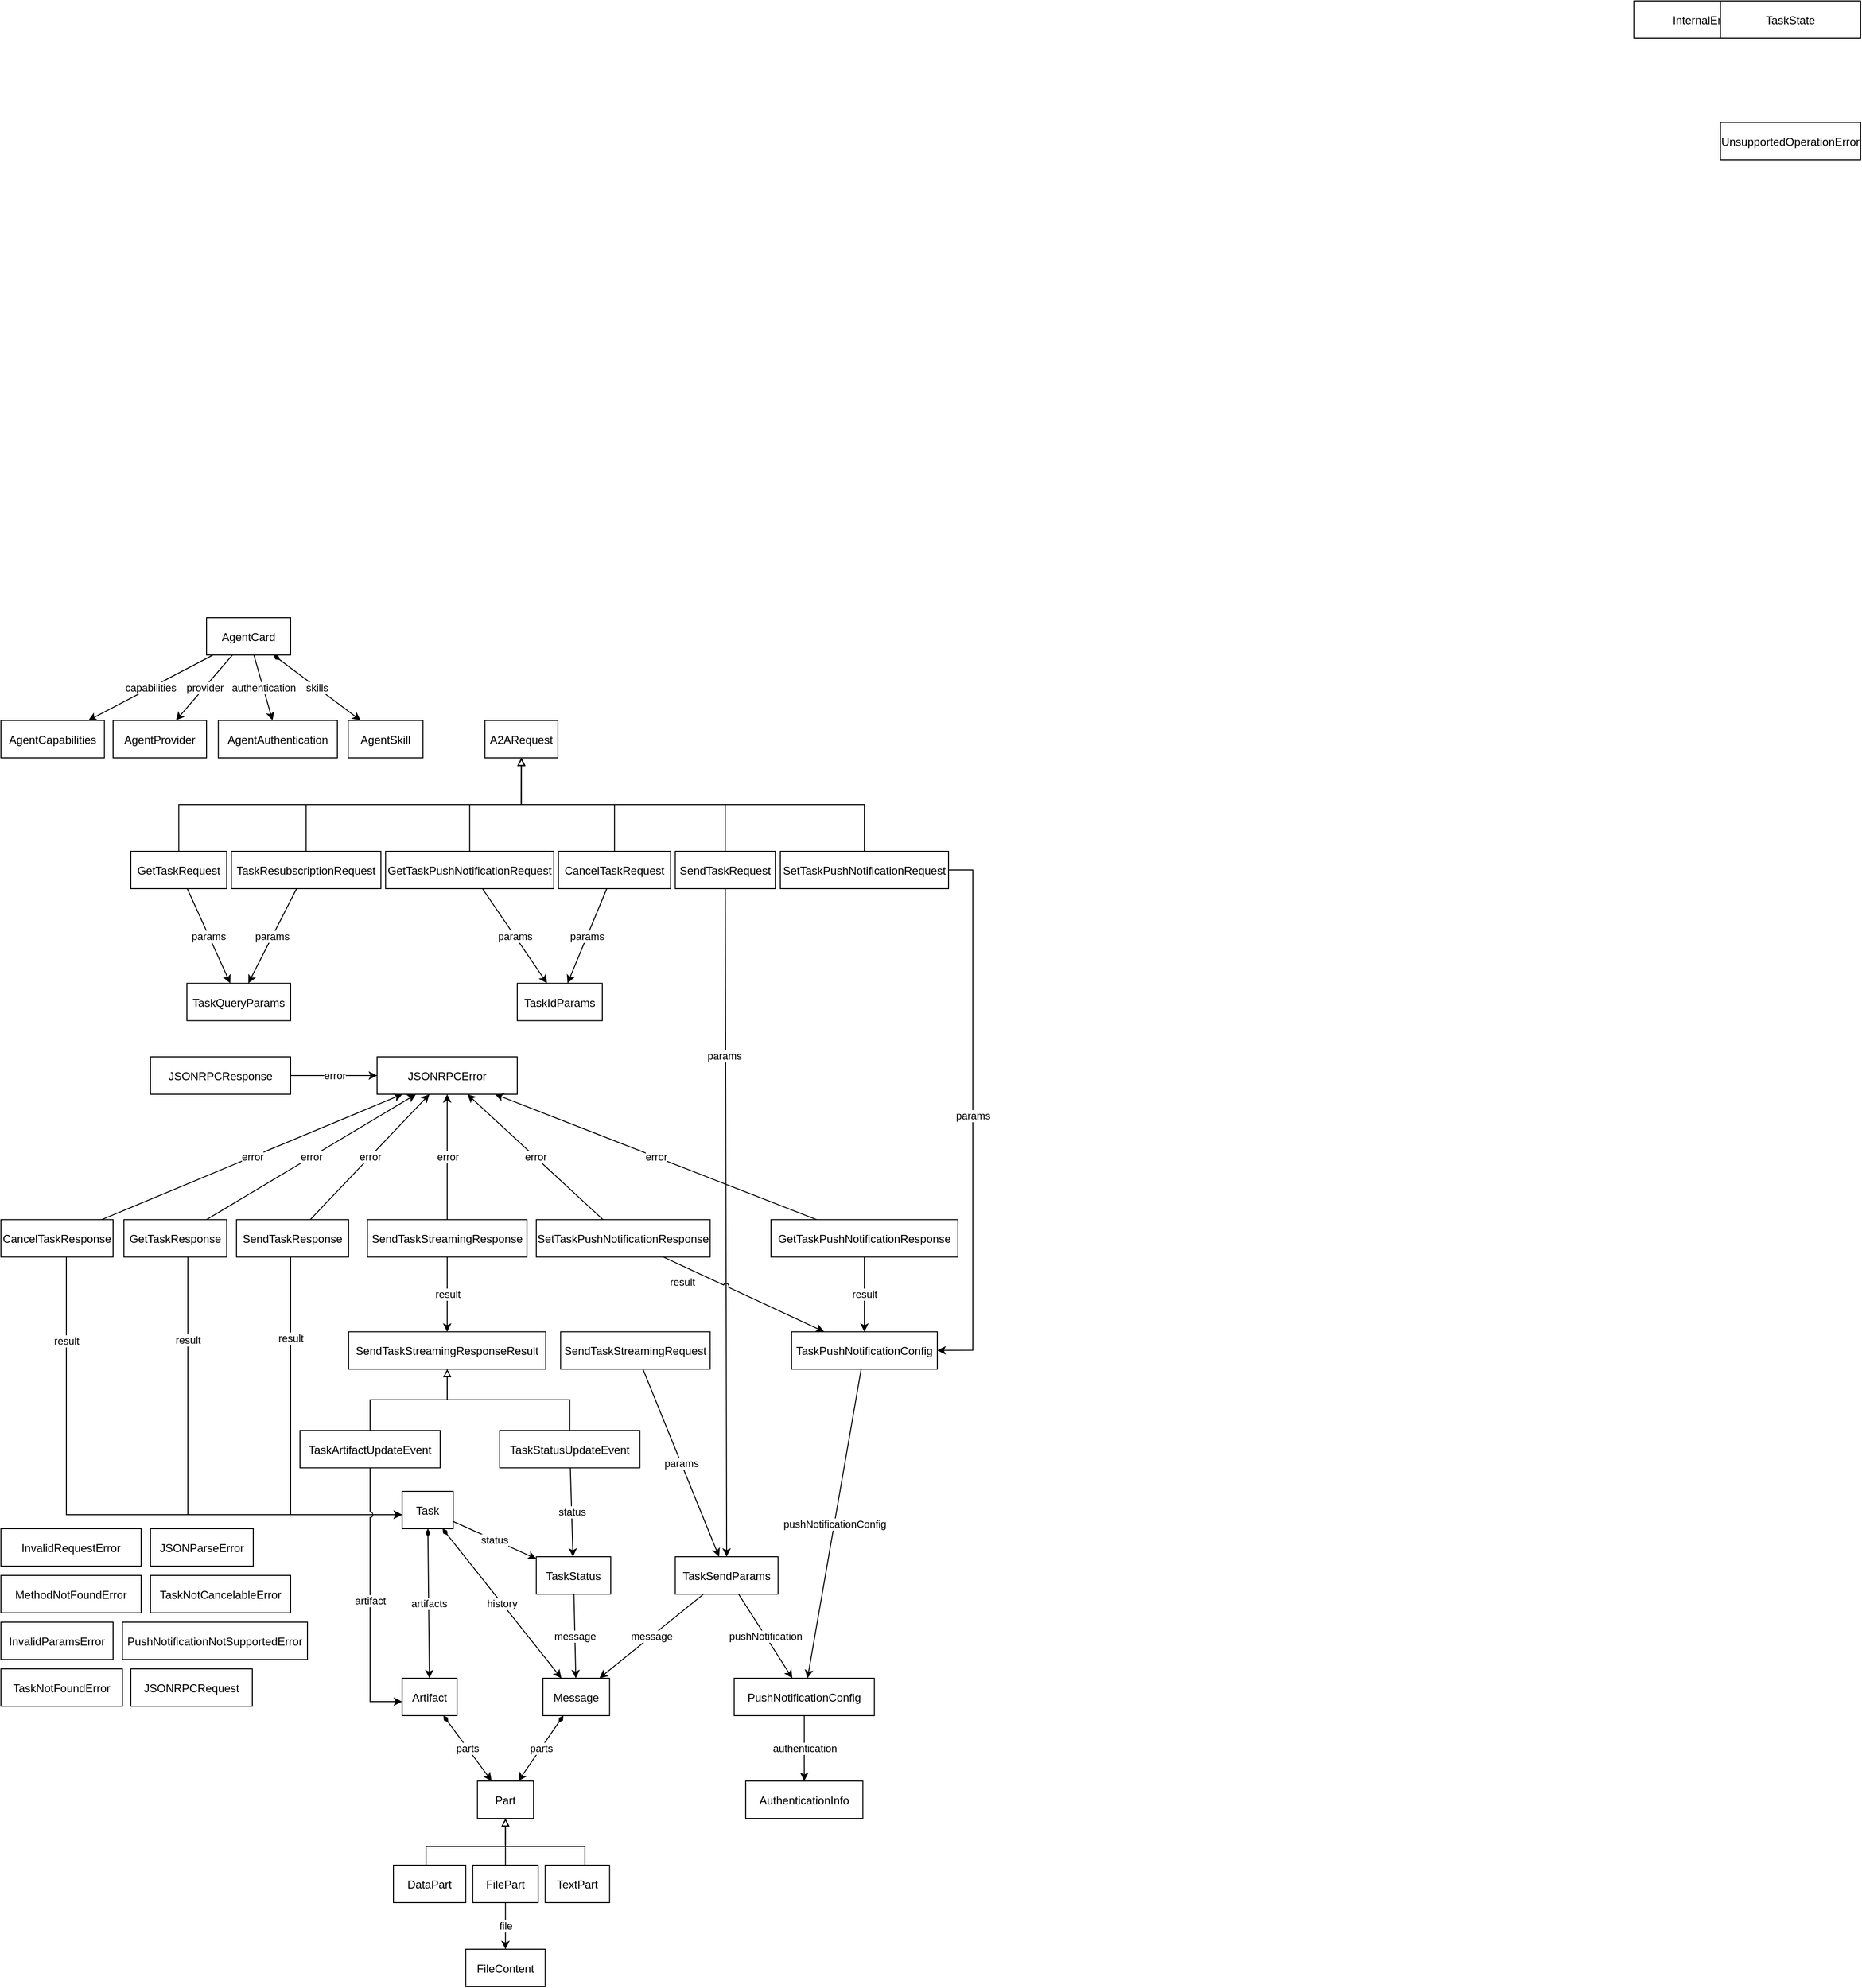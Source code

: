 <mxfile compressed="false" version="26.2.2">
  <diagram id="3f3dd8bb-8c46-4d42-bbed-04344557b37a" name="A2A">
    <mxGraphModel dx="3348" dy="1921" grid="1" gridSize="10" guides="1" tooltips="1" connect="1" arrows="1" fold="1" page="1" pageScale="1" pageWidth="850" pageHeight="1100" math="0" shadow="0">
      <root>
        <mxCell id="0" />
        <mxCell id="1" parent="0" />
        <object label="AuthenticationInfo" link="references/eClassifiers/AuthenticationInfo/index.html" id="109665f6-f24e-47c5-8733-1779a24378e5">
          <mxCell parent="1" vertex="1">
            <mxGeometry x="876.96" y="1905" width="125.36" height="40" as="geometry" />
          </mxCell>
        </object>
        <object label="JSONRPCResponse" link="references/eClassifiers/JSONRPCResponse/index.html" id="34609998-dde5-409a-b88e-1cf321c7f9f8">
          <mxCell parent="1" vertex="1">
            <mxGeometry x="240.0" y="1130" width="150" height="40" as="geometry" />
          </mxCell>
        </object>
        <object label="Message" link="references/eClassifiers/Message/index.html" id="8df0ed00-6265-4c55-81d1-6dd5445c7f23">
          <mxCell parent="1" vertex="1">
            <mxGeometry x="659.96" y="1795" width="71.35" height="40" as="geometry" />
          </mxCell>
        </object>
        <object label="SendTaskStreamingRequest" link="references/eClassifiers/SendTaskStreamingRequest/index.html" id="dd15710f-f5cf-4261-a0b2-6689b8bee938">
          <mxCell parent="1" vertex="1">
            <mxGeometry x="678.88" y="1424.21" width="160" height="40" as="geometry" />
          </mxCell>
        </object>
        <object label="GetTaskResponse" link="references/eClassifiers/GetTaskResponse/index.html" id="0ff4aac0-67d5-47b7-aef9-d53c45a85b50">
          <mxCell parent="1" vertex="1">
            <mxGeometry x="211.61" y="1304.21" width="110" height="40" as="geometry" />
          </mxCell>
        </object>
        <object label="AgentCapabilities" link="references/eClassifiers/AgentCapabilities/index.html" id="f58bb7fc-fb9f-4e3d-8256-7aa5dcab8f18">
          <mxCell parent="1" vertex="1">
            <mxGeometry x="80" y="770" width="110.72" height="40" as="geometry" />
          </mxCell>
        </object>
        <object label="SendTaskStreamingResponse" link="references/eClassifiers/SendTaskStreamingResponse/index.html" id="c8c68936-cc07-4fb1-973e-7aed4fc6ebac">
          <mxCell parent="1" vertex="1">
            <mxGeometry x="472.17" y="1304.21" width="170.72" height="40" as="geometry" />
          </mxCell>
        </object>
        <object label="InvalidRequestError" link="references/eClassifiers/InvalidRequestError/index.html" id="433939e4-2497-4d07-b5ef-34b0839df97f">
          <mxCell parent="1" vertex="1">
            <mxGeometry x="80" y="1635" width="150" height="40" as="geometry" />
          </mxCell>
        </object>
        <object label="TextPart" link="references/eClassifiers/TextPart/index.html" id="e0bc1bb3-e829-4017-bb8d-810de6d6097f">
          <mxCell parent="1" vertex="1">
            <mxGeometry x="662.39" y="1995" width="68.92" height="40" as="geometry" />
          </mxCell>
        </object>
        <object label="JSONRPCRequest" link="references/eClassifiers/JSONRPCRequest/index.html" id="c2edc56e-c2c1-4b82-9d8e-3d502d8da691">
          <mxCell parent="1" vertex="1">
            <mxGeometry x="219" y="1785" width="130" height="40" as="geometry" />
          </mxCell>
        </object>
        <object label="AgentCard" link="references/eClassifiers/AgentCard/index.html" id="998ecfb3-392c-45c0-ba0b-767b6e000eb2">
          <mxCell parent="1" vertex="1">
            <mxGeometry x="300" y="660" width="90" height="40" as="geometry" />
          </mxCell>
        </object>
        <mxCell id="fabb8f8c-d655-48ab-a974-c58041779116" value="capabilities" style="rounded=0;orthogonalLoop=1;jettySize=1;html=1" parent="1" source="998ecfb3-392c-45c0-ba0b-767b6e000eb2" target="f58bb7fc-fb9f-4e3d-8256-7aa5dcab8f18" edge="1">
          <mxGeometry relative="1" as="geometry" />
        </mxCell>
        <object label="InternalError" link="references/eClassifiers/InternalError/index.html" id="109e6688-b80c-434e-97ca-e57692b0469b">
          <mxCell parent="1" vertex="1">
            <mxGeometry x="1827.368" width="150" height="40" as="geometry" />
          </mxCell>
        </object>
        <object label="TaskArtifactUpdateEvent" link="references/eClassifiers/TaskArtifactUpdateEvent/index.html" id="69bc0c3e-0833-462a-a511-8fc9fff9b96b">
          <mxCell parent="1" vertex="1">
            <mxGeometry x="399.996" y="1529.816" width="150" height="40" as="geometry" />
          </mxCell>
        </object>
        <object label="PushNotificationConfig" link="references/eClassifiers/PushNotificationConfig/index.html" id="4a6b1267-8d37-4607-946a-2c92d335d172">
          <mxCell parent="1" vertex="1">
            <mxGeometry x="864.645" y="1795.002" width="150" height="40" as="geometry" />
          </mxCell>
        </object>
        <mxCell id="c289d6ef-e74b-42e7-ae49-6d7d04647e13" value="authentication" style="rounded=0;orthogonalLoop=1;jettySize=1;html=1" parent="1" source="4a6b1267-8d37-4607-946a-2c92d335d172" target="109665f6-f24e-47c5-8733-1779a24378e5" edge="1">
          <mxGeometry relative="1" as="geometry" />
        </mxCell>
        <object label="AgentProvider" link="references/eClassifiers/AgentProvider/index.html" id="4cdf4220-d871-417d-9999-6a8ce7f1b1ce">
          <mxCell parent="1" vertex="1">
            <mxGeometry x="200" y="770" width="100" height="40" as="geometry" />
          </mxCell>
        </object>
        <mxCell id="e829201d-e2ef-421f-8f9c-1c45e705af2d" value="provider" style="rounded=0;orthogonalLoop=1;jettySize=1;html=1" parent="1" source="998ecfb3-392c-45c0-ba0b-767b6e000eb2" target="4cdf4220-d871-417d-9999-6a8ce7f1b1ce" edge="1">
          <mxGeometry relative="1" as="geometry" />
        </mxCell>
        <object label="CancelTaskRequest" link="references/eClassifiers/CancelTaskRequest/index.html" id="cab1ea35-3bf5-4b76-bb13-19b93a01b12d">
          <mxCell parent="1" vertex="1">
            <mxGeometry x="676.61" y="910" width="120" height="40" as="geometry" />
          </mxCell>
        </object>
        <object label="TaskSendParams" link="references/eClassifiers/TaskSendParams/index.html" id="7a8a7ebf-f299-4ccc-bc88-19edf4d23775">
          <mxCell parent="1" vertex="1">
            <mxGeometry x="801.61" y="1665" width="110" height="40" as="geometry" />
          </mxCell>
        </object>
        <mxCell id="addcc527-77b1-4162-8646-28e922fd7c34" value="message" style="rounded=0;orthogonalLoop=1;jettySize=1;html=1" parent="1" source="7a8a7ebf-f299-4ccc-bc88-19edf4d23775" target="8df0ed00-6265-4c55-81d1-6dd5445c7f23" edge="1">
          <mxGeometry relative="1" as="geometry" />
        </mxCell>
        <mxCell id="fdf419db-8e8c-4a8d-941d-c3f8ff56956a" value="pushNotification" style="rounded=0;orthogonalLoop=1;jettySize=1;html=1" parent="1" source="7a8a7ebf-f299-4ccc-bc88-19edf4d23775" target="4a6b1267-8d37-4607-946a-2c92d335d172" edge="1">
          <mxGeometry relative="1" as="geometry" />
        </mxCell>
        <mxCell id="aa2786a0-501b-4a39-a2bf-c0d3aef7c4c3" value="params" style="rounded=0;orthogonalLoop=1;jettySize=1;html=1" parent="1" source="dd15710f-f5cf-4261-a0b2-6689b8bee938" target="7a8a7ebf-f299-4ccc-bc88-19edf4d23775" edge="1">
          <mxGeometry relative="1" as="geometry" />
        </mxCell>
        <object label="SendTaskStreamingResponseResult" link="references/eClassifiers/SendTaskStreamingResponseResult/index.html" id="da80839a-e097-4ed1-acdc-94aec8905ea9">
          <mxCell parent="1" vertex="1">
            <mxGeometry x="452.08" y="1424.21" width="210.89" height="40" as="geometry" />
          </mxCell>
        </object>
        <mxCell id="88303bf5-d145-4d87-b9f5-deed58e686b3" style="edgeStyle=orthogonalEdgeStyle;rounded=0;orthogonalLoop=1;jettySize=auto;html=1;endArrow=block;endFill=0" parent="1" source="69bc0c3e-0833-462a-a511-8fc9fff9b96b" target="da80839a-e097-4ed1-acdc-94aec8905ea9" edge="1">
          <mxGeometry relative="1" as="geometry" />
        </mxCell>
        <mxCell id="6b13ea35-5395-4d6e-9a20-e8310dc97724" value="result" style="rounded=0;orthogonalLoop=1;jettySize=1;html=1" parent="1" source="c8c68936-cc07-4fb1-973e-7aed4fc6ebac" target="da80839a-e097-4ed1-acdc-94aec8905ea9" edge="1">
          <mxGeometry relative="1" as="geometry" />
        </mxCell>
        <object label="FilePart" link="references/eClassifiers/FilePart/index.html" id="daddcacc-50b8-446c-827c-b0302cfcb85d">
          <mxCell parent="1" vertex="1">
            <mxGeometry x="584.89" y="1995" width="70" height="40" as="geometry" />
          </mxCell>
        </object>
        <object label="TaskStatus" link="references/eClassifiers/TaskStatus/index.html" id="471dd959-c04d-4044-ad14-9aa67990db60">
          <mxCell parent="1" vertex="1">
            <mxGeometry x="652.88" y="1665" width="79.68" height="40" as="geometry" />
          </mxCell>
        </object>
        <mxCell id="be7f0901-bd65-405b-b8d0-133ffa749f00" value="message" style="rounded=0;orthogonalLoop=1;jettySize=1;html=1" parent="1" source="471dd959-c04d-4044-ad14-9aa67990db60" target="8df0ed00-6265-4c55-81d1-6dd5445c7f23" edge="1">
          <mxGeometry relative="1" as="geometry" />
        </mxCell>
        <object label="GetTaskPushNotificationRequest" link="references/eClassifiers/GetTaskPushNotificationRequest/index.html" id="0642e3d8-1062-45b4-8159-f454a0691c5b">
          <mxCell parent="1" vertex="1">
            <mxGeometry x="491.61" y="909.998" width="180" height="40" as="geometry" />
          </mxCell>
        </object>
        <object label="CancelTaskResponse" link="references/eClassifiers/CancelTaskResponse/index.html" id="3de97fdd-9a95-4e46-81de-88fe0989564b">
          <mxCell parent="1" vertex="1">
            <mxGeometry x="80" y="1304.21" width="120" height="40" as="geometry" />
          </mxCell>
        </object>
        <object label="TaskQueryParams" link="references/eClassifiers/TaskQueryParams/index.html" id="379f1959-6148-4aab-a18b-cca59863304d">
          <mxCell parent="1" vertex="1">
            <mxGeometry x="279" y="1051.28" width="111" height="40" as="geometry" />
          </mxCell>
        </object>
        <object label="TaskNotFoundError" link="references/eClassifiers/TaskNotFoundError/index.html" id="c03ee6e7-3b73-4802-95a7-03010c47f745">
          <mxCell parent="1" vertex="1">
            <mxGeometry x="80" y="1785" width="130" height="40" as="geometry" />
          </mxCell>
        </object>
        <object label="MethodNotFoundError" link="references/eClassifiers/MethodNotFoundError/index.html" id="224bd94f-86fa-4817-9273-1c30cfec4bd7">
          <mxCell parent="1" vertex="1">
            <mxGeometry x="80" y="1685" width="150" height="40" as="geometry" />
          </mxCell>
        </object>
        <object label="GetTaskPushNotificationResponse" link="references/eClassifiers/GetTaskPushNotificationResponse/index.html" id="45657507-588f-47d6-b3d9-c447128738d1">
          <mxCell parent="1" vertex="1">
            <mxGeometry x="904" y="1304.21" width="200" height="40" as="geometry" />
          </mxCell>
        </object>
        <object label="PushNotificationNotSupportedError" link="references/eClassifiers/PushNotificationNotSupportedError/index.html" id="1015723d-7a06-4bcb-80a0-1b4ef82b9f29">
          <mxCell parent="1" vertex="1">
            <mxGeometry x="209.996" y="1735" width="198" height="40" as="geometry" />
          </mxCell>
        </object>
        <object label="SendTaskRequest" link="references/eClassifiers/SendTaskRequest/index.html" id="2c9e73fc-8a04-4c0a-8abe-7fe46cfbd4f1">
          <mxCell parent="1" vertex="1">
            <mxGeometry x="801.61" y="910" width="107" height="40" as="geometry" />
          </mxCell>
        </object>
        <mxCell id="5a1deec5-08f3-4966-adb8-aa4bdc4a8197" value="params" style="rounded=0;orthogonalLoop=1;jettySize=1;html=1;jumpStyle=arc;" parent="1" source="2c9e73fc-8a04-4c0a-8abe-7fe46cfbd4f1" target="7a8a7ebf-f299-4ccc-bc88-19edf4d23775" edge="1">
          <mxGeometry x="-0.5" y="-2" relative="1" as="geometry">
            <mxPoint as="offset" />
          </mxGeometry>
        </mxCell>
        <object label="JSONRPCMessage" link="references/eClassifiers/JSONRPCMessage/index.html" id="38e0b34c-c3f4-4d22-950d-6a93c5363f5b">
          <mxCell parent="1" vertex="1">
            <mxGeometry x="1920" width="150" height="40" as="geometry" />
          </mxCell>
        </object>
        <object label="Task" link="references/eClassifiers/Task/index.html" id="c186a2fe-b68c-4fbc-a5c5-e3674c954daa">
          <mxCell parent="1" vertex="1">
            <mxGeometry x="509.3" y="1595" width="54.69" height="40" as="geometry" />
          </mxCell>
        </object>
        <mxCell id="1451de8a-11ee-4e6f-bffa-0029fa0d5d9c" value="status" style="rounded=0;orthogonalLoop=1;jettySize=1;html=1" parent="1" source="c186a2fe-b68c-4fbc-a5c5-e3674c954daa" target="471dd959-c04d-4044-ad14-9aa67990db60" edge="1">
          <mxGeometry relative="1" as="geometry" />
        </mxCell>
        <mxCell id="214dee1e-d501-4fd5-aaa5-2820081c6ea3" value="history" style="rounded=0;orthogonalLoop=1;jettySize=1;html=1;startArrow=diamondThin;startFill=1" parent="1" source="c186a2fe-b68c-4fbc-a5c5-e3674c954daa" target="8df0ed00-6265-4c55-81d1-6dd5445c7f23" edge="1">
          <mxGeometry relative="1" as="geometry" />
        </mxCell>
        <mxCell id="49d6a834-8d74-4186-ae2f-e76587ae93f7" value="result" style="rounded=0;orthogonalLoop=1;jettySize=1;html=1;edgeStyle=orthogonalEdgeStyle;" parent="1" source="3de97fdd-9a95-4e46-81de-88fe0989564b" target="c186a2fe-b68c-4fbc-a5c5-e3674c954daa" edge="1">
          <mxGeometry x="-0.716" relative="1" as="geometry">
            <Array as="points">
              <mxPoint x="150" y="1620" />
            </Array>
            <mxPoint as="offset" />
          </mxGeometry>
        </mxCell>
        <mxCell id="7393e6d7-b866-4a0a-bbf4-505da6d4ed02" value="result" style="rounded=0;orthogonalLoop=1;jettySize=1;html=1;edgeStyle=orthogonalEdgeStyle;" parent="1" source="0ff4aac0-67d5-47b7-aef9-d53c45a85b50" target="c186a2fe-b68c-4fbc-a5c5-e3674c954daa" edge="1">
          <mxGeometry x="-0.648" relative="1" as="geometry">
            <Array as="points">
              <mxPoint x="280" y="1620" />
            </Array>
            <mxPoint as="offset" />
          </mxGeometry>
        </mxCell>
        <object label="TaskResubscriptionRequest" link="references/eClassifiers/TaskResubscriptionRequest/index.html" id="5cc63fe8-cf03-4e57-a407-ca78b2c68c20">
          <mxCell parent="1" vertex="1">
            <mxGeometry x="326.61" y="910" width="160" height="40" as="geometry" />
          </mxCell>
        </object>
        <mxCell id="f7edb0fe-e8b0-499e-a240-dc17ab193b83" value="params" style="rounded=0;orthogonalLoop=1;jettySize=1;html=1" parent="1" source="5cc63fe8-cf03-4e57-a407-ca78b2c68c20" target="379f1959-6148-4aab-a18b-cca59863304d" edge="1">
          <mxGeometry relative="1" as="geometry" />
        </mxCell>
        <object label="TaskNotCancelableError" link="references/eClassifiers/TaskNotCancelableError/index.html" id="1a0d8862-f812-4373-bba9-1ee663a8ad22">
          <mxCell parent="1" vertex="1">
            <mxGeometry x="240.0" y="1685" width="150" height="40" as="geometry" />
          </mxCell>
        </object>
        <object label="SetTaskPushNotificationRequest" link="references/eClassifiers/SetTaskPushNotificationRequest/index.html" id="1f003a30-6fa2-4312-8e39-af6ddc8959a6">
          <mxCell parent="1" vertex="1">
            <mxGeometry x="914.005" y="910.001" width="180" height="40" as="geometry" />
          </mxCell>
        </object>
        <object label="TaskState" link="references/eClassifiers/TaskState/index.html" id="15ee4137-a0d7-4b19-9f8f-b7ec57b12bea">
          <mxCell parent="1" vertex="1">
            <mxGeometry x="1920" width="150" height="40" as="geometry" />
          </mxCell>
        </object>
        <object label="SendTaskResponse" link="references/eClassifiers/SendTaskResponse/index.html" id="98a623a2-37d5-47a3-88f5-9012c0a50d6c">
          <mxCell parent="1" vertex="1">
            <mxGeometry x="332.08" y="1304.21" width="120" height="40" as="geometry" />
          </mxCell>
        </object>
        <mxCell id="5f71d2a1-6d2a-46ed-a9de-b94ba4b9caf7" value="result" style="rounded=0;orthogonalLoop=1;jettySize=1;html=1;edgeStyle=orthogonalEdgeStyle;" parent="1" source="98a623a2-37d5-47a3-88f5-9012c0a50d6c" target="c186a2fe-b68c-4fbc-a5c5-e3674c954daa" edge="1">
          <mxGeometry x="-0.56" relative="1" as="geometry">
            <Array as="points">
              <mxPoint x="390" y="1620" />
            </Array>
            <mxPoint as="offset" />
          </mxGeometry>
        </mxCell>
        <object label="Artifact" link="references/eClassifiers/Artifact/index.html" id="af540318-2df6-4d36-8c66-d9a177c203f0">
          <mxCell parent="1" vertex="1">
            <mxGeometry x="509.3" y="1795" width="58.79" height="40" as="geometry" />
          </mxCell>
        </object>
        <mxCell id="e9fd5fab-7939-40b3-bb4d-44160c4ea0f2" value="artifacts" style="rounded=0;orthogonalLoop=1;jettySize=1;html=1;startArrow=diamondThin;startFill=1" parent="1" source="c186a2fe-b68c-4fbc-a5c5-e3674c954daa" target="af540318-2df6-4d36-8c66-d9a177c203f0" edge="1">
          <mxGeometry relative="1" as="geometry" />
        </mxCell>
        <mxCell id="958e6335-a1fa-48d4-a7ba-5e9b93350fb4" value="artifact" style="rounded=0;orthogonalLoop=1;jettySize=1;html=1;jumpStyle=arc;edgeStyle=orthogonalEdgeStyle;" parent="1" source="69bc0c3e-0833-462a-a511-8fc9fff9b96b" target="af540318-2df6-4d36-8c66-d9a177c203f0" edge="1">
          <mxGeometry relative="1" as="geometry">
            <Array as="points">
              <mxPoint x="475" y="1820" />
            </Array>
          </mxGeometry>
        </mxCell>
        <object label="InvalidParamsError" link="references/eClassifiers/InvalidParamsError/index.html" id="24ebf30b-0fae-4fd8-b13f-3edd531d6e83">
          <mxCell parent="1" vertex="1">
            <mxGeometry x="80" y="1735" width="120" height="40" as="geometry" />
          </mxCell>
        </object>
        <object label="TaskPushNotificationConfig" link="references/eClassifiers/TaskPushNotificationConfig/index.html" id="ed189564-233c-4aaa-a881-2b70adceeb13">
          <mxCell parent="1" vertex="1">
            <mxGeometry x="926.008" y="1424.213" width="156" height="40" as="geometry" />
          </mxCell>
        </object>
        <mxCell id="69ad3c75-c6c5-4303-9ba7-ae715355ed71" value="pushNotificationConfig" style="rounded=0;orthogonalLoop=1;jettySize=1;html=1" parent="1" source="ed189564-233c-4aaa-a881-2b70adceeb13" target="4a6b1267-8d37-4607-946a-2c92d335d172" edge="1">
          <mxGeometry relative="1" as="geometry" />
        </mxCell>
        <mxCell id="eed6b55f-a787-43ff-9c9f-2e8a57bb384b" value="params" style="rounded=0;orthogonalLoop=1;jettySize=1;html=1;exitX=1;exitY=0.5;exitDx=0;exitDy=0;entryX=1;entryY=0.5;entryDx=0;entryDy=0;" parent="1" source="1f003a30-6fa2-4312-8e39-af6ddc8959a6" target="ed189564-233c-4aaa-a881-2b70adceeb13" edge="1">
          <mxGeometry relative="1" as="geometry">
            <Array as="points">
              <mxPoint x="1120" y="930" />
              <mxPoint x="1120" y="1444" />
            </Array>
          </mxGeometry>
        </mxCell>
        <mxCell id="4d2ecb6f-bb9e-48ff-8ec6-f742c822ae9a" value="result" style="rounded=0;orthogonalLoop=1;jettySize=1;html=1" parent="1" source="45657507-588f-47d6-b3d9-c447128738d1" target="ed189564-233c-4aaa-a881-2b70adceeb13" edge="1">
          <mxGeometry relative="1" as="geometry" />
        </mxCell>
        <object label="FileContent" link="references/eClassifiers/FileContent/index.html" id="7454c030-b3b2-4b4d-b5ac-54ea07efd7f3">
          <mxCell parent="1" vertex="1">
            <mxGeometry x="577.39" y="2085" width="85" height="40" as="geometry" />
          </mxCell>
        </object>
        <mxCell id="65922a70-13ad-4332-9fc8-dac2acbac540" value="file" style="rounded=0;orthogonalLoop=1;jettySize=1;html=1" parent="1" source="daddcacc-50b8-446c-827c-b0302cfcb85d" target="7454c030-b3b2-4b4d-b5ac-54ea07efd7f3" edge="1">
          <mxGeometry relative="1" as="geometry" />
        </mxCell>
        <object label="A2ARequest" link="references/eClassifiers/A2ARequest/index.html" id="123ebf94-c453-432b-934b-a8e5db8e16db">
          <mxCell parent="1" vertex="1">
            <mxGeometry x="597.89" y="770" width="78.11" height="40" as="geometry" />
          </mxCell>
        </object>
        <mxCell id="e6068a84-5abb-4815-99bd-cd99ef62b4ea" style="edgeStyle=orthogonalEdgeStyle;rounded=0;orthogonalLoop=1;jettySize=auto;html=1;endArrow=block;endFill=0;entryX=0.5;entryY=1;entryDx=0;entryDy=0;" parent="1" source="1f003a30-6fa2-4312-8e39-af6ddc8959a6" target="123ebf94-c453-432b-934b-a8e5db8e16db" edge="1">
          <mxGeometry relative="1" as="geometry">
            <Array as="points">
              <mxPoint x="1004" y="860" />
              <mxPoint x="637" y="860" />
            </Array>
          </mxGeometry>
        </mxCell>
        <mxCell id="3391df0d-bf3f-42a6-8a54-0013b71a6f2f" style="edgeStyle=orthogonalEdgeStyle;rounded=0;orthogonalLoop=1;jettySize=auto;html=1;endArrow=block;endFill=0;entryX=0.5;entryY=1;entryDx=0;entryDy=0;" parent="1" source="5cc63fe8-cf03-4e57-a407-ca78b2c68c20" target="123ebf94-c453-432b-934b-a8e5db8e16db" edge="1">
          <mxGeometry relative="1" as="geometry">
            <Array as="points">
              <mxPoint x="407" y="860" />
              <mxPoint x="637" y="860" />
            </Array>
          </mxGeometry>
        </mxCell>
        <mxCell id="2c89af36-d9b4-4842-a1f4-864284cdcb95" style="edgeStyle=orthogonalEdgeStyle;rounded=0;orthogonalLoop=1;jettySize=auto;html=1;endArrow=block;endFill=0;entryX=0.5;entryY=1;entryDx=0;entryDy=0;" parent="1" source="2c9e73fc-8a04-4c0a-8abe-7fe46cfbd4f1" target="123ebf94-c453-432b-934b-a8e5db8e16db" edge="1">
          <mxGeometry relative="1" as="geometry">
            <Array as="points">
              <mxPoint x="855" y="860" />
              <mxPoint x="637" y="860" />
            </Array>
          </mxGeometry>
        </mxCell>
        <mxCell id="b2640a25-df0c-43fa-a611-b6a87db502fe" style="edgeStyle=orthogonalEdgeStyle;rounded=0;orthogonalLoop=1;jettySize=auto;html=1;endArrow=block;endFill=0;entryX=0.5;entryY=1;entryDx=0;entryDy=0;" parent="1" source="0642e3d8-1062-45b4-8159-f454a0691c5b" target="123ebf94-c453-432b-934b-a8e5db8e16db" edge="1">
          <mxGeometry relative="1" as="geometry" />
        </mxCell>
        <mxCell id="a586d8f1-84b5-433f-b279-99ccd84eadfa" style="edgeStyle=orthogonalEdgeStyle;rounded=0;orthogonalLoop=1;jettySize=auto;html=1;endArrow=block;endFill=0;entryX=0.5;entryY=1;entryDx=0;entryDy=0;" parent="1" source="cab1ea35-3bf5-4b76-bb13-19b93a01b12d" target="123ebf94-c453-432b-934b-a8e5db8e16db" edge="1">
          <mxGeometry relative="1" as="geometry">
            <mxPoint x="659" y="830" as="targetPoint" />
            <Array as="points">
              <mxPoint x="737" y="860" />
              <mxPoint x="637" y="860" />
            </Array>
          </mxGeometry>
        </mxCell>
        <object label="JSONRPCError" link="references/eClassifiers/JSONRPCError/index.html" id="be27a29f-282e-4d5e-82b2-f2a32fc51931">
          <mxCell parent="1" vertex="1">
            <mxGeometry x="482.521" y="1130" width="150" height="40" as="geometry" />
          </mxCell>
        </object>
        <mxCell id="f45171c6-1d79-449e-9ba0-49fe8892e0ec" value="error" style="rounded=0;orthogonalLoop=1;jettySize=1;html=1" parent="1" source="98a623a2-37d5-47a3-88f5-9012c0a50d6c" target="be27a29f-282e-4d5e-82b2-f2a32fc51931" edge="1">
          <mxGeometry relative="1" as="geometry" />
        </mxCell>
        <mxCell id="927b8b69-ab93-4eb0-ab8c-4e3dd3de8b31" value="error" style="rounded=0;orthogonalLoop=1;jettySize=1;html=1" parent="1" source="45657507-588f-47d6-b3d9-c447128738d1" target="be27a29f-282e-4d5e-82b2-f2a32fc51931" edge="1">
          <mxGeometry relative="1" as="geometry" />
        </mxCell>
        <mxCell id="7e2a5e2a-49e0-436b-9635-541872d0c948" value="error" style="rounded=0;orthogonalLoop=1;jettySize=1;html=1" parent="1" source="3de97fdd-9a95-4e46-81de-88fe0989564b" target="be27a29f-282e-4d5e-82b2-f2a32fc51931" edge="1">
          <mxGeometry relative="1" as="geometry" />
        </mxCell>
        <mxCell id="f79891b5-8d91-41a6-85e9-fba0a5771606" value="error" style="rounded=0;orthogonalLoop=1;jettySize=1;html=1" parent="1" source="c8c68936-cc07-4fb1-973e-7aed4fc6ebac" target="be27a29f-282e-4d5e-82b2-f2a32fc51931" edge="1">
          <mxGeometry relative="1" as="geometry" />
        </mxCell>
        <mxCell id="62a711e2-d2cc-4795-8bc2-56810bea7840" value="error" style="rounded=0;orthogonalLoop=1;jettySize=1;html=1" parent="1" source="0ff4aac0-67d5-47b7-aef9-d53c45a85b50" target="be27a29f-282e-4d5e-82b2-f2a32fc51931" edge="1">
          <mxGeometry relative="1" as="geometry" />
        </mxCell>
        <mxCell id="df24b6f2-5e0a-4b7b-88c4-47142b1722fa" value="error" style="rounded=0;orthogonalLoop=1;jettySize=1;html=1" parent="1" source="34609998-dde5-409a-b88e-1cf321c7f9f8" target="be27a29f-282e-4d5e-82b2-f2a32fc51931" edge="1">
          <mxGeometry relative="1" as="geometry" />
        </mxCell>
        <object label="AgentAuthentication" link="references/eClassifiers/AgentAuthentication/index.html" id="03c7e3fd-3514-4496-a737-4a29e38b6a1f">
          <mxCell parent="1" vertex="1">
            <mxGeometry x="312.61" y="770" width="127.39" height="40" as="geometry" />
          </mxCell>
        </object>
        <mxCell id="5b118e52-8f0c-40be-9901-20df1a870192" value="authentication" style="rounded=0;orthogonalLoop=1;jettySize=1;html=1" parent="1" source="998ecfb3-392c-45c0-ba0b-767b6e000eb2" target="03c7e3fd-3514-4496-a737-4a29e38b6a1f" edge="1">
          <mxGeometry relative="1" as="geometry" />
        </mxCell>
        <object label="TaskStatusUpdateEvent" link="references/eClassifiers/TaskStatusUpdateEvent/index.html" id="14f36b88-1923-4355-9490-bb4d587eb0eb">
          <mxCell parent="1" vertex="1">
            <mxGeometry x="613.713" y="1529.816" width="150" height="40" as="geometry" />
          </mxCell>
        </object>
        <mxCell id="ecef7c9e-11a7-4d20-bf98-9a1b3a8bfc69" value="status" style="rounded=0;orthogonalLoop=1;jettySize=1;html=1" parent="1" source="14f36b88-1923-4355-9490-bb4d587eb0eb" target="471dd959-c04d-4044-ad14-9aa67990db60" edge="1">
          <mxGeometry relative="1" as="geometry" />
        </mxCell>
        <mxCell id="6b5c9db9-c8c0-4ab4-bdd5-d34f22569467" style="edgeStyle=orthogonalEdgeStyle;rounded=0;orthogonalLoop=1;jettySize=auto;html=1;endArrow=block;endFill=0" parent="1" source="14f36b88-1923-4355-9490-bb4d587eb0eb" target="da80839a-e097-4ed1-acdc-94aec8905ea9" edge="1">
          <mxGeometry relative="1" as="geometry" />
        </mxCell>
        <object label="JSONParseError" link="references/eClassifiers/JSONParseError/index.html" id="b942186c-a85a-4f52-aa56-53c80a90e03e">
          <mxCell parent="1" vertex="1">
            <mxGeometry x="240" y="1635" width="110" height="40" as="geometry" />
          </mxCell>
        </object>
        <object label="Part" link="references/eClassifiers/Part/index.html" id="0fd6b41f-a5b6-437f-abe3-27c22006cc06">
          <mxCell parent="1" vertex="1">
            <mxGeometry x="589.89" y="1905" width="60" height="40" as="geometry" />
          </mxCell>
        </object>
        <mxCell id="4381743b-8fd5-49dd-8d41-536eafbcbfa5" value="parts" style="rounded=0;orthogonalLoop=1;jettySize=1;html=1;startArrow=diamondThin;startFill=1" parent="1" source="af540318-2df6-4d36-8c66-d9a177c203f0" target="0fd6b41f-a5b6-437f-abe3-27c22006cc06" edge="1">
          <mxGeometry relative="1" as="geometry" />
        </mxCell>
        <mxCell id="02f465c4-007b-44e2-8619-83c0c639ccf5" style="edgeStyle=orthogonalEdgeStyle;rounded=0;orthogonalLoop=1;jettySize=auto;html=1;endArrow=block;endFill=0" parent="1" source="daddcacc-50b8-446c-827c-b0302cfcb85d" target="0fd6b41f-a5b6-437f-abe3-27c22006cc06" edge="1">
          <mxGeometry relative="1" as="geometry" />
        </mxCell>
        <mxCell id="d6071142-5322-4366-817a-d1238cf51a15" style="edgeStyle=orthogonalEdgeStyle;rounded=0;orthogonalLoop=1;jettySize=auto;html=1;endArrow=block;endFill=0" parent="1" source="e0bc1bb3-e829-4017-bb8d-810de6d6097f" target="0fd6b41f-a5b6-437f-abe3-27c22006cc06" edge="1">
          <mxGeometry relative="1" as="geometry">
            <Array as="points">
              <mxPoint x="704.89" y="1975" />
              <mxPoint x="619.89" y="1975" />
            </Array>
          </mxGeometry>
        </mxCell>
        <mxCell id="84b33e0a-8d17-4040-9084-535006df8694" value="parts" style="rounded=0;orthogonalLoop=1;jettySize=1;html=1;startArrow=diamondThin;startFill=1" parent="1" source="8df0ed00-6265-4c55-81d1-6dd5445c7f23" target="0fd6b41f-a5b6-437f-abe3-27c22006cc06" edge="1">
          <mxGeometry relative="1" as="geometry" />
        </mxCell>
        <object label="GetTaskRequest" link="references/eClassifiers/GetTaskRequest/index.html" id="78cd59ce-caa2-48a6-a46c-a307bdccc700">
          <mxCell parent="1" vertex="1">
            <mxGeometry x="219" y="910" width="102.61" height="40" as="geometry" />
          </mxCell>
        </object>
        <mxCell id="155bf83d-8806-4231-9293-70a9cd108106" style="edgeStyle=orthogonalEdgeStyle;rounded=0;orthogonalLoop=1;jettySize=auto;html=1;endArrow=block;endFill=0;exitX=0.5;exitY=0;exitDx=0;exitDy=0;entryX=0.5;entryY=1;entryDx=0;entryDy=0;" parent="1" source="78cd59ce-caa2-48a6-a46c-a307bdccc700" target="123ebf94-c453-432b-934b-a8e5db8e16db" edge="1">
          <mxGeometry relative="1" as="geometry">
            <mxPoint x="619" y="830" as="targetPoint" />
          </mxGeometry>
        </mxCell>
        <mxCell id="fe24c327-5d6c-461f-bf9c-d6d02a9286cf" value="params" style="rounded=0;orthogonalLoop=1;jettySize=1;html=1" parent="1" source="78cd59ce-caa2-48a6-a46c-a307bdccc700" target="379f1959-6148-4aab-a18b-cca59863304d" edge="1">
          <mxGeometry relative="1" as="geometry" />
        </mxCell>
        <object label="SetTaskPushNotificationResponse" link="references/eClassifiers/SetTaskPushNotificationResponse/index.html" id="606971bb-1fea-46f5-8fc3-81f80208b6d1">
          <mxCell parent="1" vertex="1">
            <mxGeometry x="652.883" y="1304.21" width="186" height="40" as="geometry" />
          </mxCell>
        </object>
        <mxCell id="2f597978-b9a4-4184-b30c-902ebb59c7b5" value="result" style="rounded=0;orthogonalLoop=1;jettySize=1;html=1;jumpStyle=arc;" parent="1" source="606971bb-1fea-46f5-8fc3-81f80208b6d1" target="ed189564-233c-4aaa-a881-2b70adceeb13" edge="1">
          <mxGeometry x="-0.689" y="-16" relative="1" as="geometry">
            <mxPoint as="offset" />
          </mxGeometry>
        </mxCell>
        <mxCell id="15ef6038-526c-4a5a-af79-7fa2c2102375" value="error" style="rounded=0;orthogonalLoop=1;jettySize=1;html=1" parent="1" source="606971bb-1fea-46f5-8fc3-81f80208b6d1" target="be27a29f-282e-4d5e-82b2-f2a32fc51931" edge="1">
          <mxGeometry relative="1" as="geometry" />
        </mxCell>
        <object label="DataPart" link="references/eClassifiers/DataPart/index.html" id="6d687c4c-e0c9-43f5-b31f-7105ef7e4143">
          <mxCell parent="1" vertex="1">
            <mxGeometry x="500" y="1995" width="77.39" height="40" as="geometry" />
          </mxCell>
        </object>
        <mxCell id="86e3602c-f2ab-45d8-81c5-2f76af048844" style="edgeStyle=orthogonalEdgeStyle;rounded=0;orthogonalLoop=1;jettySize=auto;html=1;endArrow=block;endFill=0" parent="1" source="6d687c4c-e0c9-43f5-b31f-7105ef7e4143" target="0fd6b41f-a5b6-437f-abe3-27c22006cc06" edge="1">
          <mxGeometry relative="1" as="geometry">
            <Array as="points">
              <mxPoint x="534.89" y="1975" />
              <mxPoint x="619.89" y="1975" />
            </Array>
          </mxGeometry>
        </mxCell>
        <object label="TaskIdParams" link="references/eClassifiers/TaskIdParams/index.html" id="430de92f-53f2-4f7e-98a9-e5d6639fa677">
          <mxCell parent="1" vertex="1">
            <mxGeometry x="632.52" y="1051.28" width="91" height="40" as="geometry" />
          </mxCell>
        </object>
        <mxCell id="6b0e564d-daac-48c6-954d-183d474e9e58" value="params" style="rounded=0;orthogonalLoop=1;jettySize=1;html=1" parent="1" source="0642e3d8-1062-45b4-8159-f454a0691c5b" target="430de92f-53f2-4f7e-98a9-e5d6639fa677" edge="1">
          <mxGeometry relative="1" as="geometry" />
        </mxCell>
        <mxCell id="bbbf3b04-3905-4487-ad99-3f59ec6b1ccd" value="params" style="rounded=0;orthogonalLoop=1;jettySize=1;html=1" parent="1" source="cab1ea35-3bf5-4b76-bb13-19b93a01b12d" target="430de92f-53f2-4f7e-98a9-e5d6639fa677" edge="1">
          <mxGeometry relative="1" as="geometry" />
        </mxCell>
        <object label="AgentSkill" link="references/eClassifiers/AgentSkill/index.html" id="7ce45b89-14e4-46ab-9715-aea672f68b99">
          <mxCell parent="1" vertex="1">
            <mxGeometry x="451.61" y="770" width="80" height="40" as="geometry" />
          </mxCell>
        </object>
        <mxCell id="a39bdd0f-dd09-46dd-bb41-e31f928b8dd5" value="skills" style="rounded=0;orthogonalLoop=1;jettySize=1;html=1;startArrow=diamondThin;startFill=1" parent="1" source="998ecfb3-392c-45c0-ba0b-767b6e000eb2" target="7ce45b89-14e4-46ab-9715-aea672f68b99" edge="1">
          <mxGeometry relative="1" as="geometry" />
        </mxCell>
        <object label="UnsupportedOperationError" link="references/eClassifiers/UnsupportedOperationError/index.html" id="f439b0f6-4e21-44bb-a971-89fc790b6a7d">
          <mxCell parent="1" vertex="1">
            <mxGeometry x="1920" y="129.996" width="150" height="40" as="geometry" />
          </mxCell>
        </object>
      </root>
    </mxGraphModel>
  </diagram>
</mxfile>
